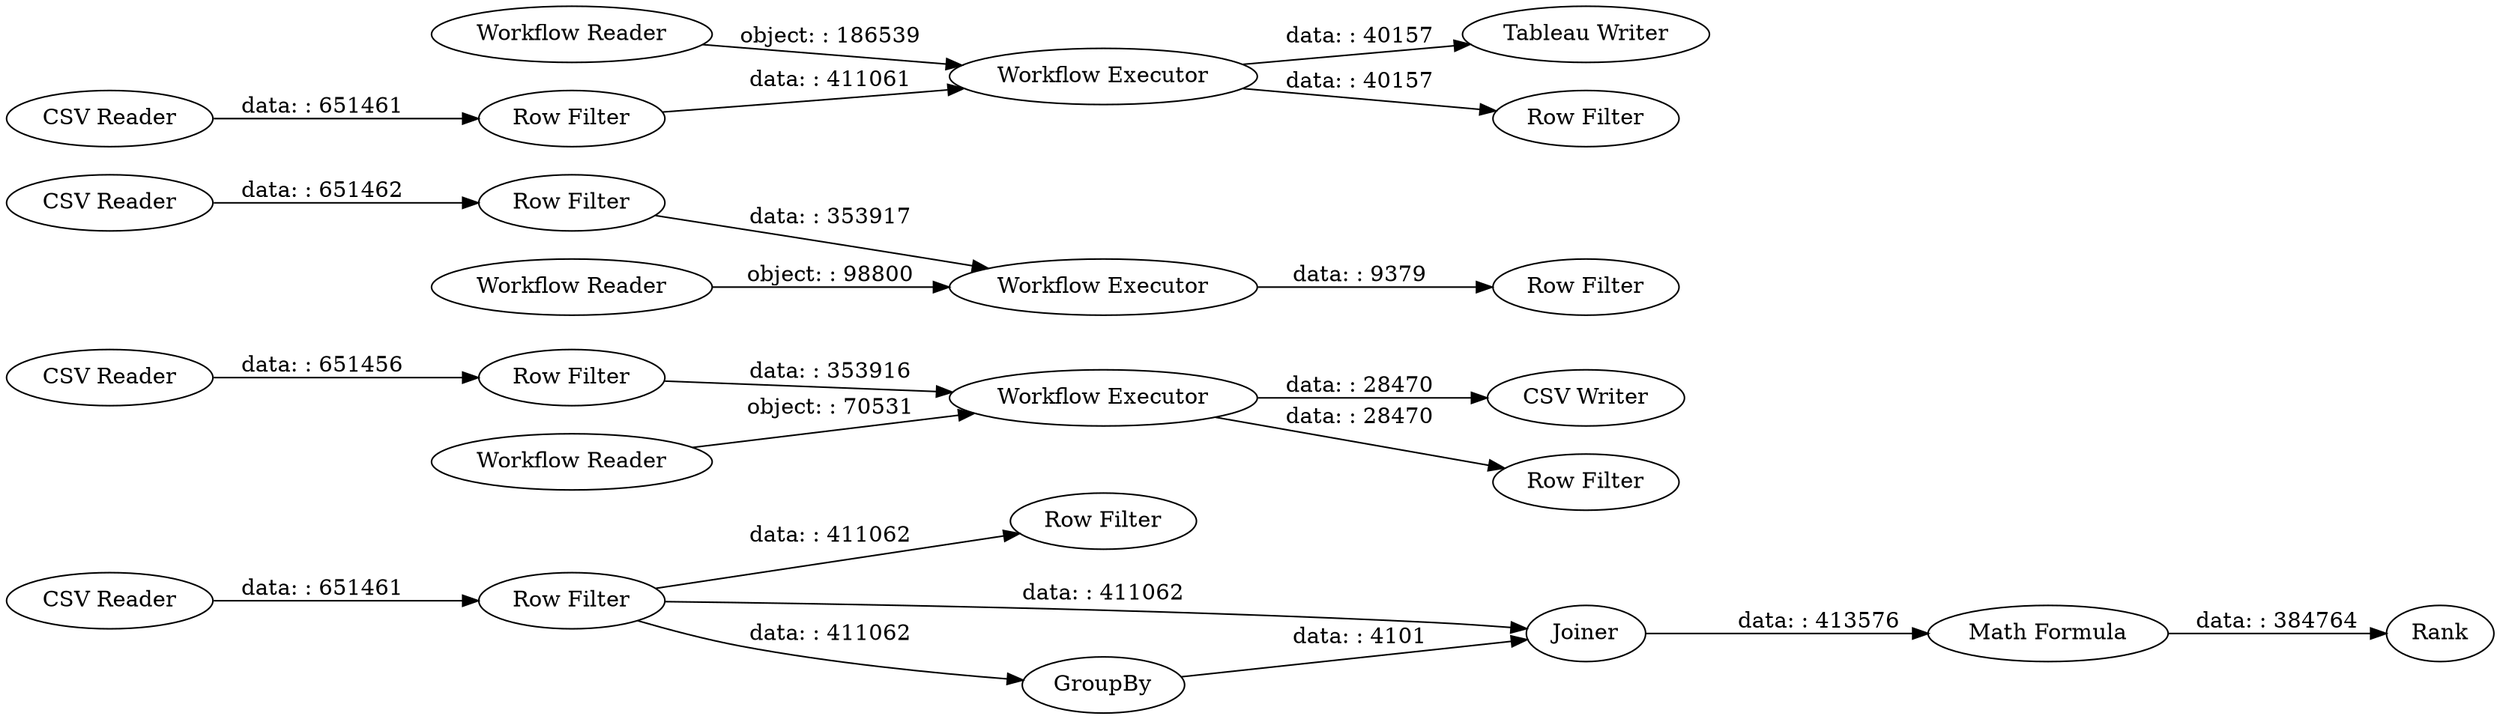 digraph {
	"2745997301877057916_1488" [label="Row Filter"]
	"2745997301877057916_2" [label="CSV Reader"]
	"2745997301877057916_1482" [label="CSV Writer"]
	"2745997301877057916_1478" [label="Row Filter"]
	"2745997301877057916_1477" [label="CSV Reader"]
	"2745997301877057916_1463" [label="CSV Reader"]
	"2745997301877057916_3" [label="Workflow Executor"]
	"2745997301877057916_1485" [label=Joiner]
	"2745997301877057916_1480" [label="Row Filter"]
	"2745997301877057916_1484" [label="Row Filter"]
	"2745997301877057916_1462" [label="Workflow Executor"]
	"2745997301877057916_1" [label="Workflow Reader"]
	"2745997301877057916_1466" [label="Workflow Reader"]
	"2745997301877057916_1486" [label="Math Formula"]
	"2745997301877057916_1470" [label="Workflow Reader"]
	"2745997301877057916_1487" [label=Rank]
	"2745997301877057916_1481" [label="Tableau Writer"]
	"2745997301877057916_1465" [label="Row Filter"]
	"2745997301877057916_1468" [label="Row Filter"]
	"2745997301877057916_1483" [label=GroupBy]
	"2745997301877057916_1469" [label="CSV Reader"]
	"2745997301877057916_1472" [label="Workflow Executor"]
	"2745997301877057916_1471" [label="Row Filter"]
	"2745997301877057916_4" [label="Row Filter"]
	"2745997301877057916_3" -> "2745997301877057916_4" [label="data: : 28470"]
	"2745997301877057916_1477" -> "2745997301877057916_1484" [label="data: : 651461"]
	"2745997301877057916_1486" -> "2745997301877057916_1487" [label="data: : 384764"]
	"2745997301877057916_1472" -> "2745997301877057916_1481" [label="data: : 40157"]
	"2745997301877057916_1484" -> "2745997301877057916_1488" [label="data: : 411062"]
	"2745997301877057916_3" -> "2745997301877057916_1482" [label="data: : 28470"]
	"2745997301877057916_1478" -> "2745997301877057916_3" [label="data: : 353916"]
	"2745997301877057916_1472" -> "2745997301877057916_1468" [label="data: : 40157"]
	"2745997301877057916_1469" -> "2745997301877057916_1471" [label="data: : 651461"]
	"2745997301877057916_1470" -> "2745997301877057916_1472" [label="object: : 186539"]
	"2745997301877057916_1" -> "2745997301877057916_3" [label="object: : 70531"]
	"2745997301877057916_1484" -> "2745997301877057916_1483" [label="data: : 411062"]
	"2745997301877057916_1463" -> "2745997301877057916_1480" [label="data: : 651462"]
	"2745997301877057916_1466" -> "2745997301877057916_1462" [label="object: : 98800"]
	"2745997301877057916_1484" -> "2745997301877057916_1485" [label="data: : 411062"]
	"2745997301877057916_2" -> "2745997301877057916_1478" [label="data: : 651456"]
	"2745997301877057916_1471" -> "2745997301877057916_1472" [label="data: : 411061"]
	"2745997301877057916_1480" -> "2745997301877057916_1462" [label="data: : 353917"]
	"2745997301877057916_1462" -> "2745997301877057916_1465" [label="data: : 9379"]
	"2745997301877057916_1485" -> "2745997301877057916_1486" [label="data: : 413576"]
	"2745997301877057916_1483" -> "2745997301877057916_1485" [label="data: : 4101"]
	rankdir=LR
}
